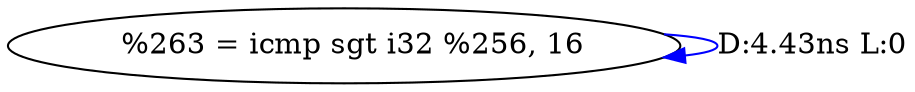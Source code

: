 digraph {
Node0x4132810[label="  %263 = icmp sgt i32 %256, 16"];
Node0x4132810 -> Node0x4132810[label="D:4.43ns L:0",color=blue];
}
